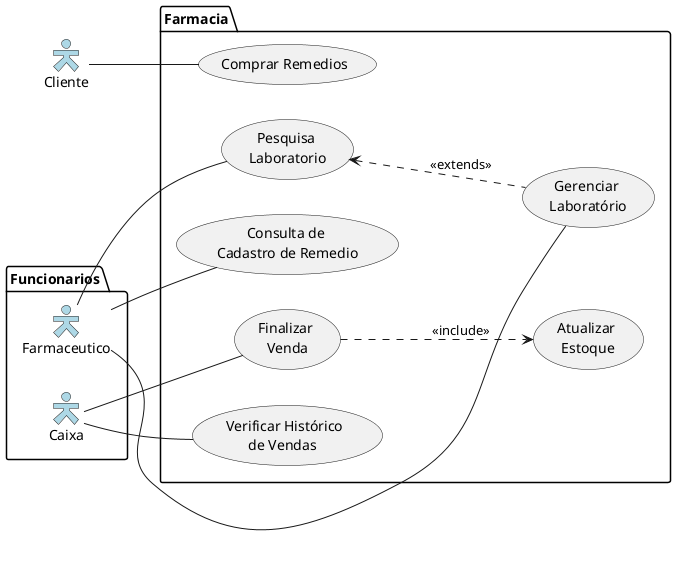 @startuml
    left to right direction
    skinparam{
        actorStyle hollow
        ActorBackgroundColor #LightBlue
        ActivityBorderColor #Red
    }
    
    :Cliente: as Cliente

package "Funcionarios"{
    :Farmaceutico: as F1 
    :Caixa: as C1
}

package "Farmacia"{
    usecase "Pesquisa \nLaboratorio" as CU001
    usecase "Consulta de \nCadastro de Remedio" as CU002
    usecase "Verificar Histórico\nde Vendas " as CU003
    usecase "Gerenciar \nLaboratório"  as CU004
    usecase "Finalizar \nVenda" as CU005
    usecase "Atualizar \nEstoque" as CU006
    usecase "Comprar Remedios" as CU007
}

    Cliente -- CU007
    F1 -- CU001
    F1 -- CU002
    C1 -- CU003
    C1 -- CU005
    F1 -- CU004
    


    CU001 <.. CU004 : <<extends>>
    CU005 ..> CU006 : <<include>>

    

@enduml